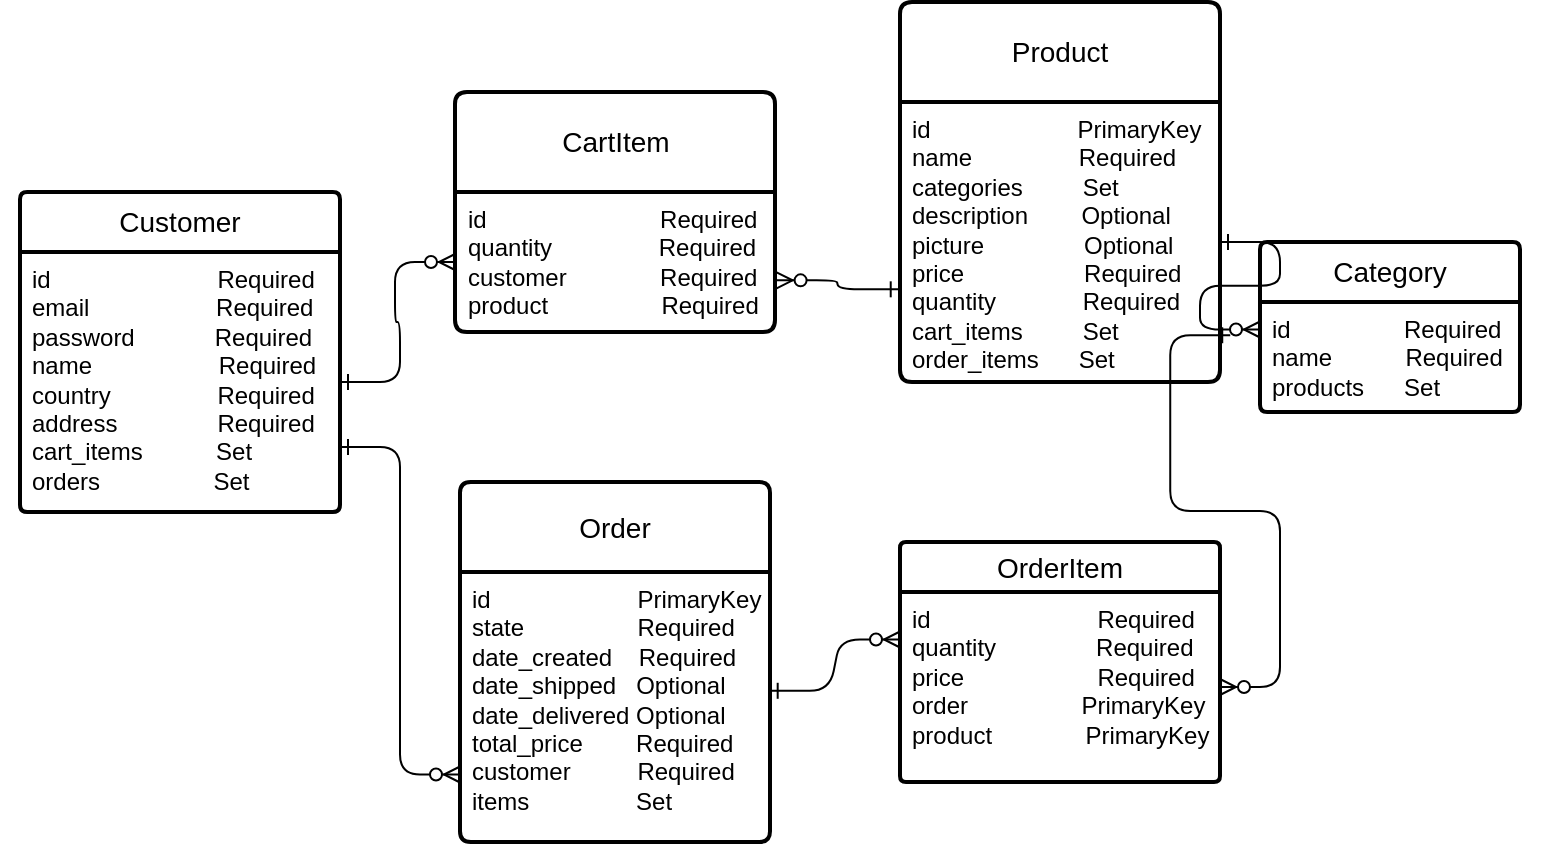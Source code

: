 <mxfile version="23.0.2" type="github">
  <diagram id="R2lEEEUBdFMjLlhIrx00" name="Page-1">
    <mxGraphModel dx="1217" dy="623" grid="1" gridSize="10" guides="1" tooltips="1" connect="1" arrows="1" fold="1" page="1" pageScale="1" pageWidth="850" pageHeight="1100" math="0" shadow="0" extFonts="Permanent Marker^https://fonts.googleapis.com/css?family=Permanent+Marker">
      <root>
        <mxCell id="0" />
        <mxCell id="1" parent="0" />
        <mxCell id="m994420aG1mh06NTiCLv-1" style="edgeStyle=none;curved=1;rounded=0;orthogonalLoop=1;jettySize=auto;html=1;exitX=0;exitY=0;exitDx=0;exitDy=0;fontSize=12;startSize=8;endSize=8;" edge="1" parent="1">
          <mxGeometry relative="1" as="geometry">
            <mxPoint x="100" y="72" as="sourcePoint" />
            <mxPoint x="100" y="72" as="targetPoint" />
          </mxGeometry>
        </mxCell>
        <mxCell id="m994420aG1mh06NTiCLv-20" value="Customer" style="swimlane;childLayout=stackLayout;horizontal=1;startSize=30;horizontalStack=0;rounded=1;fontSize=14;fontStyle=0;strokeWidth=2;resizeParent=0;resizeLast=1;shadow=0;dashed=0;align=center;arcSize=4;whiteSpace=wrap;html=1;" vertex="1" parent="1">
          <mxGeometry x="100" y="110" width="160" height="160" as="geometry" />
        </mxCell>
        <mxCell id="m994420aG1mh06NTiCLv-21" value="id&amp;nbsp; &amp;nbsp; &amp;nbsp; &amp;nbsp; &amp;nbsp; &amp;nbsp; &amp;nbsp; &amp;nbsp; &amp;nbsp; &amp;nbsp; &amp;nbsp; &amp;nbsp; &amp;nbsp;Required&lt;br&gt;email&amp;nbsp; &amp;nbsp; &amp;nbsp; &amp;nbsp; &amp;nbsp; &amp;nbsp; &amp;nbsp; &amp;nbsp; &amp;nbsp; &amp;nbsp;Required&lt;br&gt;password&amp;nbsp; &amp;nbsp; &amp;nbsp; &amp;nbsp; &amp;nbsp; &amp;nbsp; Required&lt;br&gt;name&amp;nbsp; &amp;nbsp; &amp;nbsp; &amp;nbsp; &amp;nbsp; &amp;nbsp; &amp;nbsp; &amp;nbsp; &amp;nbsp; &amp;nbsp;Required&lt;br&gt;country&amp;nbsp; &amp;nbsp; &amp;nbsp; &amp;nbsp; &amp;nbsp; &amp;nbsp; &amp;nbsp; &amp;nbsp; Required&lt;br&gt;address&amp;nbsp; &amp;nbsp; &amp;nbsp; &amp;nbsp; &amp;nbsp; &amp;nbsp; &amp;nbsp; &amp;nbsp;Required&lt;br&gt;cart_items&amp;nbsp; &amp;nbsp; &amp;nbsp; &amp;nbsp; &amp;nbsp; &amp;nbsp;Set&lt;br&gt;orders&amp;nbsp; &amp;nbsp; &amp;nbsp; &amp;nbsp; &amp;nbsp; &amp;nbsp; &amp;nbsp; &amp;nbsp; &amp;nbsp;Set" style="align=left;strokeColor=none;fillColor=none;spacingLeft=4;fontSize=12;verticalAlign=top;resizable=0;rotatable=0;part=1;html=1;" vertex="1" parent="m994420aG1mh06NTiCLv-20">
          <mxGeometry y="30" width="160" height="130" as="geometry" />
        </mxCell>
        <mxCell id="m994420aG1mh06NTiCLv-25" style="edgeStyle=none;curved=1;rounded=0;orthogonalLoop=1;jettySize=auto;html=1;exitX=0.75;exitY=1;exitDx=0;exitDy=0;fontSize=12;startSize=8;endSize=8;" edge="1" parent="m994420aG1mh06NTiCLv-20" source="m994420aG1mh06NTiCLv-21" target="m994420aG1mh06NTiCLv-21">
          <mxGeometry relative="1" as="geometry" />
        </mxCell>
        <mxCell id="m994420aG1mh06NTiCLv-26" style="edgeStyle=none;curved=1;rounded=0;orthogonalLoop=1;jettySize=auto;html=1;exitX=0.5;exitY=1;exitDx=0;exitDy=0;fontSize=12;startSize=8;endSize=8;" edge="1" parent="m994420aG1mh06NTiCLv-20" source="m994420aG1mh06NTiCLv-21" target="m994420aG1mh06NTiCLv-21">
          <mxGeometry relative="1" as="geometry" />
        </mxCell>
        <mxCell id="m994420aG1mh06NTiCLv-35" value="Order" style="swimlane;childLayout=stackLayout;horizontal=1;startSize=45;horizontalStack=0;rounded=1;fontSize=14;fontStyle=0;strokeWidth=2;resizeParent=0;resizeLast=1;shadow=0;dashed=0;align=center;arcSize=4;whiteSpace=wrap;html=1;" vertex="1" parent="1">
          <mxGeometry x="320" y="255" width="155" height="180" as="geometry" />
        </mxCell>
        <mxCell id="m994420aG1mh06NTiCLv-36" value="id&amp;nbsp; &amp;nbsp; &amp;nbsp; &amp;nbsp; &amp;nbsp; &amp;nbsp; &amp;nbsp; &amp;nbsp; &amp;nbsp; &amp;nbsp; &amp;nbsp; PrimaryKey&lt;br&gt;state&amp;nbsp; &amp;nbsp; &amp;nbsp; &amp;nbsp; &amp;nbsp; &amp;nbsp; &amp;nbsp; &amp;nbsp; &amp;nbsp;Required&lt;br&gt;date_created&amp;nbsp; &amp;nbsp; Required&lt;br&gt;date_shipped&amp;nbsp; &amp;nbsp;Optional&lt;br&gt;date_delivered Optional&lt;br&gt;total_price&amp;nbsp; &amp;nbsp; &amp;nbsp; &amp;nbsp; Required&lt;br&gt;customer&amp;nbsp; &amp;nbsp; &amp;nbsp; &amp;nbsp; &amp;nbsp; Required&lt;br&gt;items&amp;nbsp; &amp;nbsp; &amp;nbsp; &amp;nbsp; &amp;nbsp; &amp;nbsp; &amp;nbsp; &amp;nbsp; Set" style="align=left;strokeColor=none;fillColor=none;spacingLeft=4;fontSize=12;verticalAlign=top;resizable=0;rotatable=0;part=1;html=1;" vertex="1" parent="m994420aG1mh06NTiCLv-35">
          <mxGeometry y="45" width="155" height="135" as="geometry" />
        </mxCell>
        <mxCell id="m994420aG1mh06NTiCLv-39" value="OrderItem" style="swimlane;childLayout=stackLayout;horizontal=1;startSize=25;horizontalStack=0;rounded=1;fontSize=14;fontStyle=0;strokeWidth=2;resizeParent=0;resizeLast=1;shadow=0;dashed=0;align=center;arcSize=4;whiteSpace=wrap;html=1;" vertex="1" parent="1">
          <mxGeometry x="540" y="285" width="160" height="120" as="geometry" />
        </mxCell>
        <mxCell id="m994420aG1mh06NTiCLv-40" value="id&amp;nbsp; &amp;nbsp; &amp;nbsp; &amp;nbsp; &amp;nbsp; &amp;nbsp; &amp;nbsp; &amp;nbsp; &amp;nbsp; &amp;nbsp; &amp;nbsp; &amp;nbsp; &amp;nbsp;Required&lt;br&gt;quantity&amp;nbsp; &amp;nbsp; &amp;nbsp; &amp;nbsp; &amp;nbsp; &amp;nbsp; &amp;nbsp; &amp;nbsp;Required&lt;br&gt;price&amp;nbsp; &amp;nbsp; &amp;nbsp; &amp;nbsp; &amp;nbsp; &amp;nbsp; &amp;nbsp; &amp;nbsp; &amp;nbsp; &amp;nbsp; Required&lt;br&gt;order&amp;nbsp; &amp;nbsp; &amp;nbsp; &amp;nbsp; &amp;nbsp; &amp;nbsp; &amp;nbsp; &amp;nbsp; &amp;nbsp;PrimaryKey&lt;br&gt;product&amp;nbsp; &amp;nbsp; &amp;nbsp; &amp;nbsp; &amp;nbsp; &amp;nbsp; &amp;nbsp; PrimaryKey" style="align=left;strokeColor=none;fillColor=none;spacingLeft=4;fontSize=12;verticalAlign=top;resizable=0;rotatable=0;part=1;html=1;" vertex="1" parent="m994420aG1mh06NTiCLv-39">
          <mxGeometry y="25" width="160" height="95" as="geometry" />
        </mxCell>
        <mxCell id="m994420aG1mh06NTiCLv-41" value="Product" style="swimlane;childLayout=stackLayout;horizontal=1;startSize=50;horizontalStack=0;rounded=1;fontSize=14;fontStyle=0;strokeWidth=2;resizeParent=0;resizeLast=1;shadow=0;dashed=0;align=center;arcSize=4;whiteSpace=wrap;html=1;" vertex="1" parent="1">
          <mxGeometry x="540" y="15" width="160" height="190" as="geometry" />
        </mxCell>
        <mxCell id="m994420aG1mh06NTiCLv-42" value="id&amp;nbsp; &amp;nbsp; &amp;nbsp; &amp;nbsp; &amp;nbsp; &amp;nbsp; &amp;nbsp; &amp;nbsp; &amp;nbsp; &amp;nbsp; &amp;nbsp;&amp;nbsp;PrimaryKey&lt;br&gt;name&amp;nbsp; &amp;nbsp; &amp;nbsp; &amp;nbsp; &amp;nbsp; &amp;nbsp; &amp;nbsp; &amp;nbsp; Required&lt;br&gt;categories&amp;nbsp; &amp;nbsp; &amp;nbsp; &amp;nbsp; &amp;nbsp;Set&lt;br&gt;description&amp;nbsp; &amp;nbsp; &amp;nbsp; &amp;nbsp; Optional&lt;br&gt;picture&amp;nbsp; &amp;nbsp; &amp;nbsp; &amp;nbsp; &amp;nbsp; &amp;nbsp; &amp;nbsp; &amp;nbsp;Optional&lt;br&gt;price&amp;nbsp; &amp;nbsp; &amp;nbsp; &amp;nbsp; &amp;nbsp; &amp;nbsp; &amp;nbsp; &amp;nbsp; &amp;nbsp; Required&lt;br&gt;quantity&amp;nbsp; &amp;nbsp; &amp;nbsp; &amp;nbsp; &amp;nbsp; &amp;nbsp; &amp;nbsp;Required&lt;br&gt;cart_items&amp;nbsp; &amp;nbsp; &amp;nbsp; &amp;nbsp; &amp;nbsp;Set&lt;br&gt;order_items&amp;nbsp; &amp;nbsp; &amp;nbsp; Set" style="align=left;strokeColor=none;fillColor=none;spacingLeft=4;fontSize=12;verticalAlign=top;resizable=0;rotatable=0;part=1;html=1;" vertex="1" parent="m994420aG1mh06NTiCLv-41">
          <mxGeometry y="50" width="160" height="140" as="geometry" />
        </mxCell>
        <mxCell id="m994420aG1mh06NTiCLv-46" value="" style="edgeStyle=entityRelationEdgeStyle;endArrow=ERzeroToMany;startArrow=ERone;endFill=1;startFill=0;exitX=0.999;exitY=0.44;exitDx=0;exitDy=0;entryX=0;entryY=0.25;entryDx=0;entryDy=0;exitPerimeter=0;" edge="1" parent="1" source="m994420aG1mh06NTiCLv-36" target="m994420aG1mh06NTiCLv-40">
          <mxGeometry width="100" height="100" relative="1" as="geometry">
            <mxPoint x="555" y="353.75" as="sourcePoint" />
            <mxPoint x="505" y="336.25" as="targetPoint" />
            <Array as="points">
              <mxPoint x="525" y="438.75" />
              <mxPoint x="525" y="398.75" />
            </Array>
          </mxGeometry>
        </mxCell>
        <mxCell id="m994420aG1mh06NTiCLv-47" value="" style="edgeStyle=entityRelationEdgeStyle;endArrow=ERzeroToMany;startArrow=ERone;endFill=1;startFill=0;entryX=1;entryY=0.5;entryDx=0;entryDy=0;exitX=1.032;exitY=0.833;exitDx=0;exitDy=0;exitPerimeter=0;" edge="1" parent="1" source="m994420aG1mh06NTiCLv-42" target="m994420aG1mh06NTiCLv-40">
          <mxGeometry width="100" height="100" relative="1" as="geometry">
            <mxPoint x="710" y="180" as="sourcePoint" />
            <mxPoint x="720" y="260" as="targetPoint" />
            <Array as="points">
              <mxPoint x="740" y="362.5" />
              <mxPoint x="740" y="322.5" />
            </Array>
          </mxGeometry>
        </mxCell>
        <mxCell id="m994420aG1mh06NTiCLv-49" value="" style="edgeStyle=entityRelationEdgeStyle;endArrow=ERzeroToMany;startArrow=ERone;endFill=1;startFill=0;exitX=1;exitY=0.75;exitDx=0;exitDy=0;entryX=0;entryY=0.75;entryDx=0;entryDy=0;" edge="1" parent="1" source="m994420aG1mh06NTiCLv-21" target="m994420aG1mh06NTiCLv-36">
          <mxGeometry width="100" height="100" relative="1" as="geometry">
            <mxPoint x="300" y="397.5" as="sourcePoint" />
            <mxPoint x="250" y="380" as="targetPoint" />
            <Array as="points">
              <mxPoint x="270" y="482.5" />
              <mxPoint x="270" y="442.5" />
            </Array>
          </mxGeometry>
        </mxCell>
        <mxCell id="m994420aG1mh06NTiCLv-50" value="" style="edgeStyle=entityRelationEdgeStyle;endArrow=ERzeroToMany;startArrow=ERone;endFill=1;startFill=0;exitX=1;exitY=0.5;exitDx=0;exitDy=0;entryX=0;entryY=0.5;entryDx=0;entryDy=0;" edge="1" parent="1" source="m994420aG1mh06NTiCLv-21" target="m994420aG1mh06NTiCLv-33">
          <mxGeometry width="100" height="100" relative="1" as="geometry">
            <mxPoint x="580" y="187.5" as="sourcePoint" />
            <mxPoint x="320" y="170" as="targetPoint" />
            <Array as="points">
              <mxPoint x="550" y="272.5" />
              <mxPoint x="550" y="232.5" />
            </Array>
          </mxGeometry>
        </mxCell>
        <mxCell id="m994420aG1mh06NTiCLv-51" value="Category" style="swimlane;childLayout=stackLayout;horizontal=1;startSize=30;horizontalStack=0;rounded=1;fontSize=14;fontStyle=0;strokeWidth=2;resizeParent=0;resizeLast=1;shadow=0;dashed=0;align=center;arcSize=4;whiteSpace=wrap;html=1;" vertex="1" parent="1">
          <mxGeometry x="720" y="135" width="130" height="85" as="geometry" />
        </mxCell>
        <mxCell id="m994420aG1mh06NTiCLv-52" value="id&amp;nbsp; &amp;nbsp; &amp;nbsp; &amp;nbsp; &amp;nbsp; &amp;nbsp; &amp;nbsp; &amp;nbsp; &amp;nbsp;Required&lt;br&gt;name&amp;nbsp; &amp;nbsp; &amp;nbsp; &amp;nbsp; &amp;nbsp; &amp;nbsp;Required&amp;nbsp; &amp;nbsp; &amp;nbsp;&amp;nbsp;&lt;br&gt;products&amp;nbsp; &amp;nbsp; &amp;nbsp; Set" style="align=left;strokeColor=none;fillColor=none;spacingLeft=4;fontSize=12;verticalAlign=top;resizable=0;rotatable=0;part=1;html=1;" vertex="1" parent="m994420aG1mh06NTiCLv-51">
          <mxGeometry y="30" width="130" height="55" as="geometry" />
        </mxCell>
        <mxCell id="m994420aG1mh06NTiCLv-53" value="" style="edgeStyle=entityRelationEdgeStyle;endArrow=ERzeroToMany;startArrow=ERone;endFill=1;startFill=0;exitX=1;exitY=0.5;exitDx=0;exitDy=0;entryX=0;entryY=0.25;entryDx=0;entryDy=0;" edge="1" parent="1" source="m994420aG1mh06NTiCLv-42" target="m994420aG1mh06NTiCLv-52">
          <mxGeometry width="100" height="100" relative="1" as="geometry">
            <mxPoint x="590" y="197.5" as="sourcePoint" />
            <mxPoint x="540" y="180" as="targetPoint" />
            <Array as="points">
              <mxPoint x="560" y="282.5" />
              <mxPoint x="560" y="242.5" />
            </Array>
          </mxGeometry>
        </mxCell>
        <mxCell id="m994420aG1mh06NTiCLv-54" value="" style="edgeStyle=entityRelationEdgeStyle;endArrow=ERzeroToMany;startArrow=ERone;endFill=1;startFill=0;entryX=1.005;entryY=0.631;entryDx=0;entryDy=0;entryPerimeter=0;exitX=-0.004;exitY=0.669;exitDx=0;exitDy=0;exitPerimeter=0;" edge="1" parent="1" source="m994420aG1mh06NTiCLv-42" target="m994420aG1mh06NTiCLv-33">
          <mxGeometry width="100" height="100" relative="1" as="geometry">
            <mxPoint x="510" y="60" as="sourcePoint" />
            <mxPoint x="490" y="130" as="targetPoint" />
            <Array as="points">
              <mxPoint x="510" y="232.5" />
              <mxPoint x="510" y="192.5" />
              <mxPoint x="510" y="210" />
            </Array>
          </mxGeometry>
        </mxCell>
        <mxCell id="m994420aG1mh06NTiCLv-32" value="CartItem" style="swimlane;childLayout=stackLayout;horizontal=1;startSize=50;horizontalStack=0;rounded=1;fontSize=14;fontStyle=0;strokeWidth=2;resizeParent=0;resizeLast=1;shadow=0;dashed=0;align=center;arcSize=4;whiteSpace=wrap;html=1;" vertex="1" parent="1">
          <mxGeometry x="317.5" y="60" width="160" height="120" as="geometry" />
        </mxCell>
        <mxCell id="m994420aG1mh06NTiCLv-33" value="id&amp;nbsp; &amp;nbsp; &amp;nbsp; &amp;nbsp; &amp;nbsp; &amp;nbsp; &amp;nbsp; &amp;nbsp; &amp;nbsp; &amp;nbsp; &amp;nbsp; &amp;nbsp; &amp;nbsp; Required&lt;br&gt;quantity&amp;nbsp; &amp;nbsp; &amp;nbsp; &amp;nbsp; &amp;nbsp; &amp;nbsp; &amp;nbsp; &amp;nbsp; Required&lt;br&gt;customer&amp;nbsp; &amp;nbsp; &amp;nbsp; &amp;nbsp; &amp;nbsp; &amp;nbsp; &amp;nbsp; Required&lt;br&gt;product&amp;nbsp; &amp;nbsp; &amp;nbsp; &amp;nbsp; &amp;nbsp; &amp;nbsp; &amp;nbsp; &amp;nbsp; &amp;nbsp;Required" style="align=left;strokeColor=none;fillColor=none;spacingLeft=4;fontSize=12;verticalAlign=top;resizable=0;rotatable=0;part=1;html=1;" vertex="1" parent="m994420aG1mh06NTiCLv-32">
          <mxGeometry y="50" width="160" height="70" as="geometry" />
        </mxCell>
      </root>
    </mxGraphModel>
  </diagram>
</mxfile>
